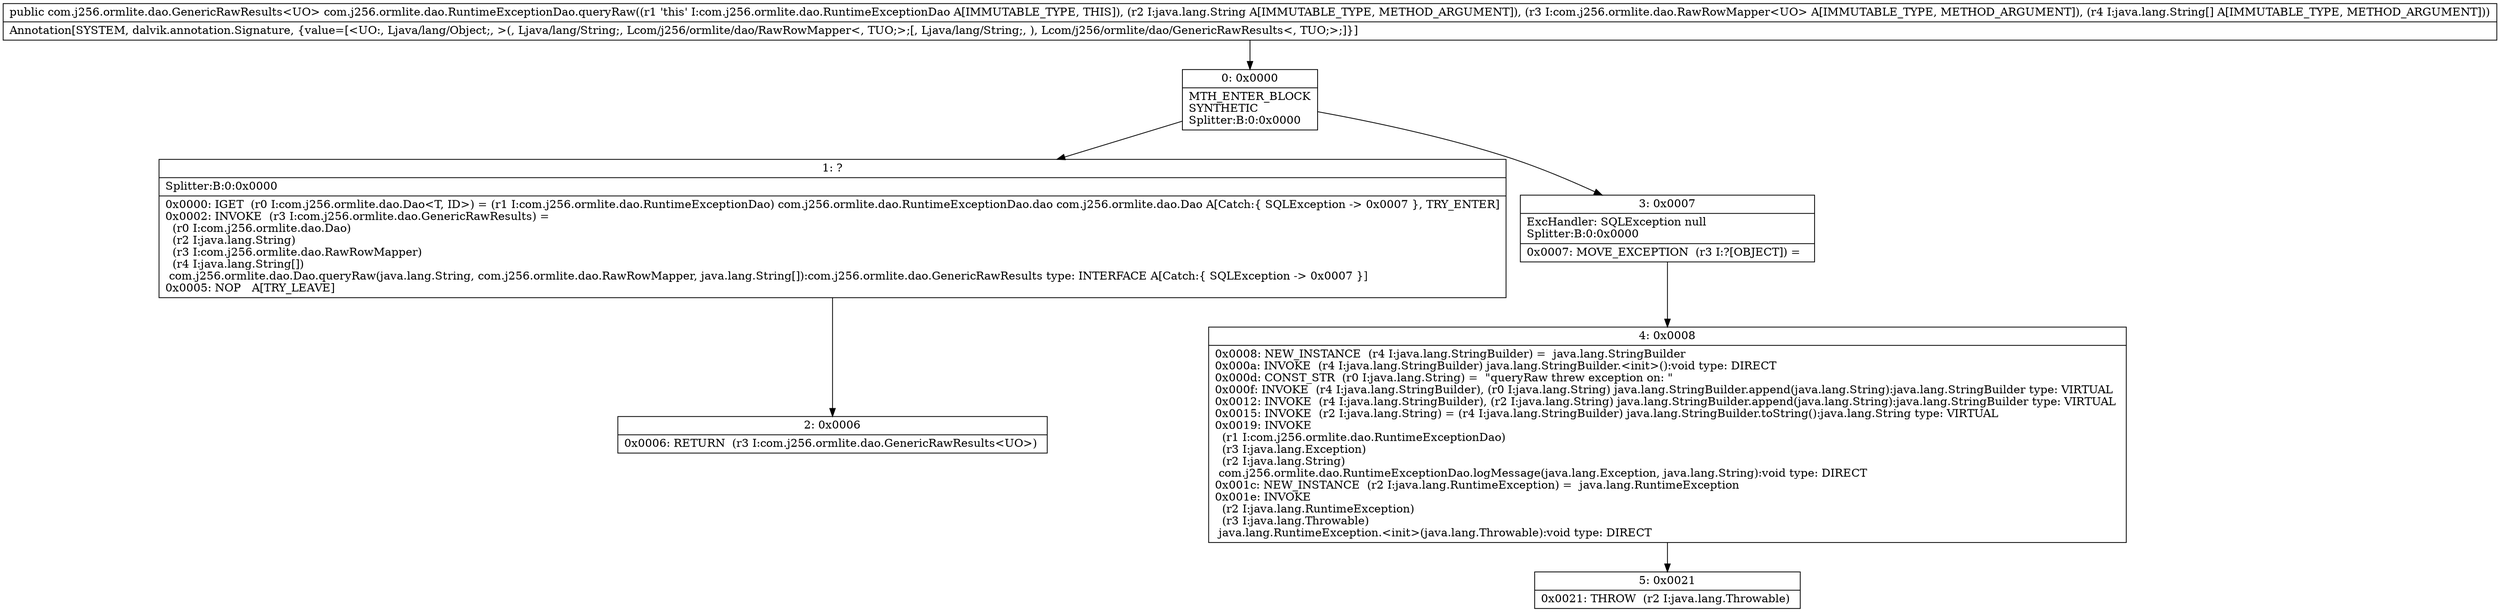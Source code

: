 digraph "CFG forcom.j256.ormlite.dao.RuntimeExceptionDao.queryRaw(Ljava\/lang\/String;Lcom\/j256\/ormlite\/dao\/RawRowMapper;[Ljava\/lang\/String;)Lcom\/j256\/ormlite\/dao\/GenericRawResults;" {
Node_0 [shape=record,label="{0\:\ 0x0000|MTH_ENTER_BLOCK\lSYNTHETIC\lSplitter:B:0:0x0000\l}"];
Node_1 [shape=record,label="{1\:\ ?|Splitter:B:0:0x0000\l|0x0000: IGET  (r0 I:com.j256.ormlite.dao.Dao\<T, ID\>) = (r1 I:com.j256.ormlite.dao.RuntimeExceptionDao) com.j256.ormlite.dao.RuntimeExceptionDao.dao com.j256.ormlite.dao.Dao A[Catch:\{ SQLException \-\> 0x0007 \}, TRY_ENTER]\l0x0002: INVOKE  (r3 I:com.j256.ormlite.dao.GenericRawResults) = \l  (r0 I:com.j256.ormlite.dao.Dao)\l  (r2 I:java.lang.String)\l  (r3 I:com.j256.ormlite.dao.RawRowMapper)\l  (r4 I:java.lang.String[])\l com.j256.ormlite.dao.Dao.queryRaw(java.lang.String, com.j256.ormlite.dao.RawRowMapper, java.lang.String[]):com.j256.ormlite.dao.GenericRawResults type: INTERFACE A[Catch:\{ SQLException \-\> 0x0007 \}]\l0x0005: NOP   A[TRY_LEAVE]\l}"];
Node_2 [shape=record,label="{2\:\ 0x0006|0x0006: RETURN  (r3 I:com.j256.ormlite.dao.GenericRawResults\<UO\>) \l}"];
Node_3 [shape=record,label="{3\:\ 0x0007|ExcHandler: SQLException null\lSplitter:B:0:0x0000\l|0x0007: MOVE_EXCEPTION  (r3 I:?[OBJECT]) =  \l}"];
Node_4 [shape=record,label="{4\:\ 0x0008|0x0008: NEW_INSTANCE  (r4 I:java.lang.StringBuilder) =  java.lang.StringBuilder \l0x000a: INVOKE  (r4 I:java.lang.StringBuilder) java.lang.StringBuilder.\<init\>():void type: DIRECT \l0x000d: CONST_STR  (r0 I:java.lang.String) =  \"queryRaw threw exception on: \" \l0x000f: INVOKE  (r4 I:java.lang.StringBuilder), (r0 I:java.lang.String) java.lang.StringBuilder.append(java.lang.String):java.lang.StringBuilder type: VIRTUAL \l0x0012: INVOKE  (r4 I:java.lang.StringBuilder), (r2 I:java.lang.String) java.lang.StringBuilder.append(java.lang.String):java.lang.StringBuilder type: VIRTUAL \l0x0015: INVOKE  (r2 I:java.lang.String) = (r4 I:java.lang.StringBuilder) java.lang.StringBuilder.toString():java.lang.String type: VIRTUAL \l0x0019: INVOKE  \l  (r1 I:com.j256.ormlite.dao.RuntimeExceptionDao)\l  (r3 I:java.lang.Exception)\l  (r2 I:java.lang.String)\l com.j256.ormlite.dao.RuntimeExceptionDao.logMessage(java.lang.Exception, java.lang.String):void type: DIRECT \l0x001c: NEW_INSTANCE  (r2 I:java.lang.RuntimeException) =  java.lang.RuntimeException \l0x001e: INVOKE  \l  (r2 I:java.lang.RuntimeException)\l  (r3 I:java.lang.Throwable)\l java.lang.RuntimeException.\<init\>(java.lang.Throwable):void type: DIRECT \l}"];
Node_5 [shape=record,label="{5\:\ 0x0021|0x0021: THROW  (r2 I:java.lang.Throwable) \l}"];
MethodNode[shape=record,label="{public com.j256.ormlite.dao.GenericRawResults\<UO\> com.j256.ormlite.dao.RuntimeExceptionDao.queryRaw((r1 'this' I:com.j256.ormlite.dao.RuntimeExceptionDao A[IMMUTABLE_TYPE, THIS]), (r2 I:java.lang.String A[IMMUTABLE_TYPE, METHOD_ARGUMENT]), (r3 I:com.j256.ormlite.dao.RawRowMapper\<UO\> A[IMMUTABLE_TYPE, METHOD_ARGUMENT]), (r4 I:java.lang.String[] A[IMMUTABLE_TYPE, METHOD_ARGUMENT]))  | Annotation[SYSTEM, dalvik.annotation.Signature, \{value=[\<UO:, Ljava\/lang\/Object;, \>(, Ljava\/lang\/String;, Lcom\/j256\/ormlite\/dao\/RawRowMapper\<, TUO;\>;[, Ljava\/lang\/String;, ), Lcom\/j256\/ormlite\/dao\/GenericRawResults\<, TUO;\>;]\}]\l}"];
MethodNode -> Node_0;
Node_0 -> Node_1;
Node_0 -> Node_3;
Node_1 -> Node_2;
Node_3 -> Node_4;
Node_4 -> Node_5;
}

